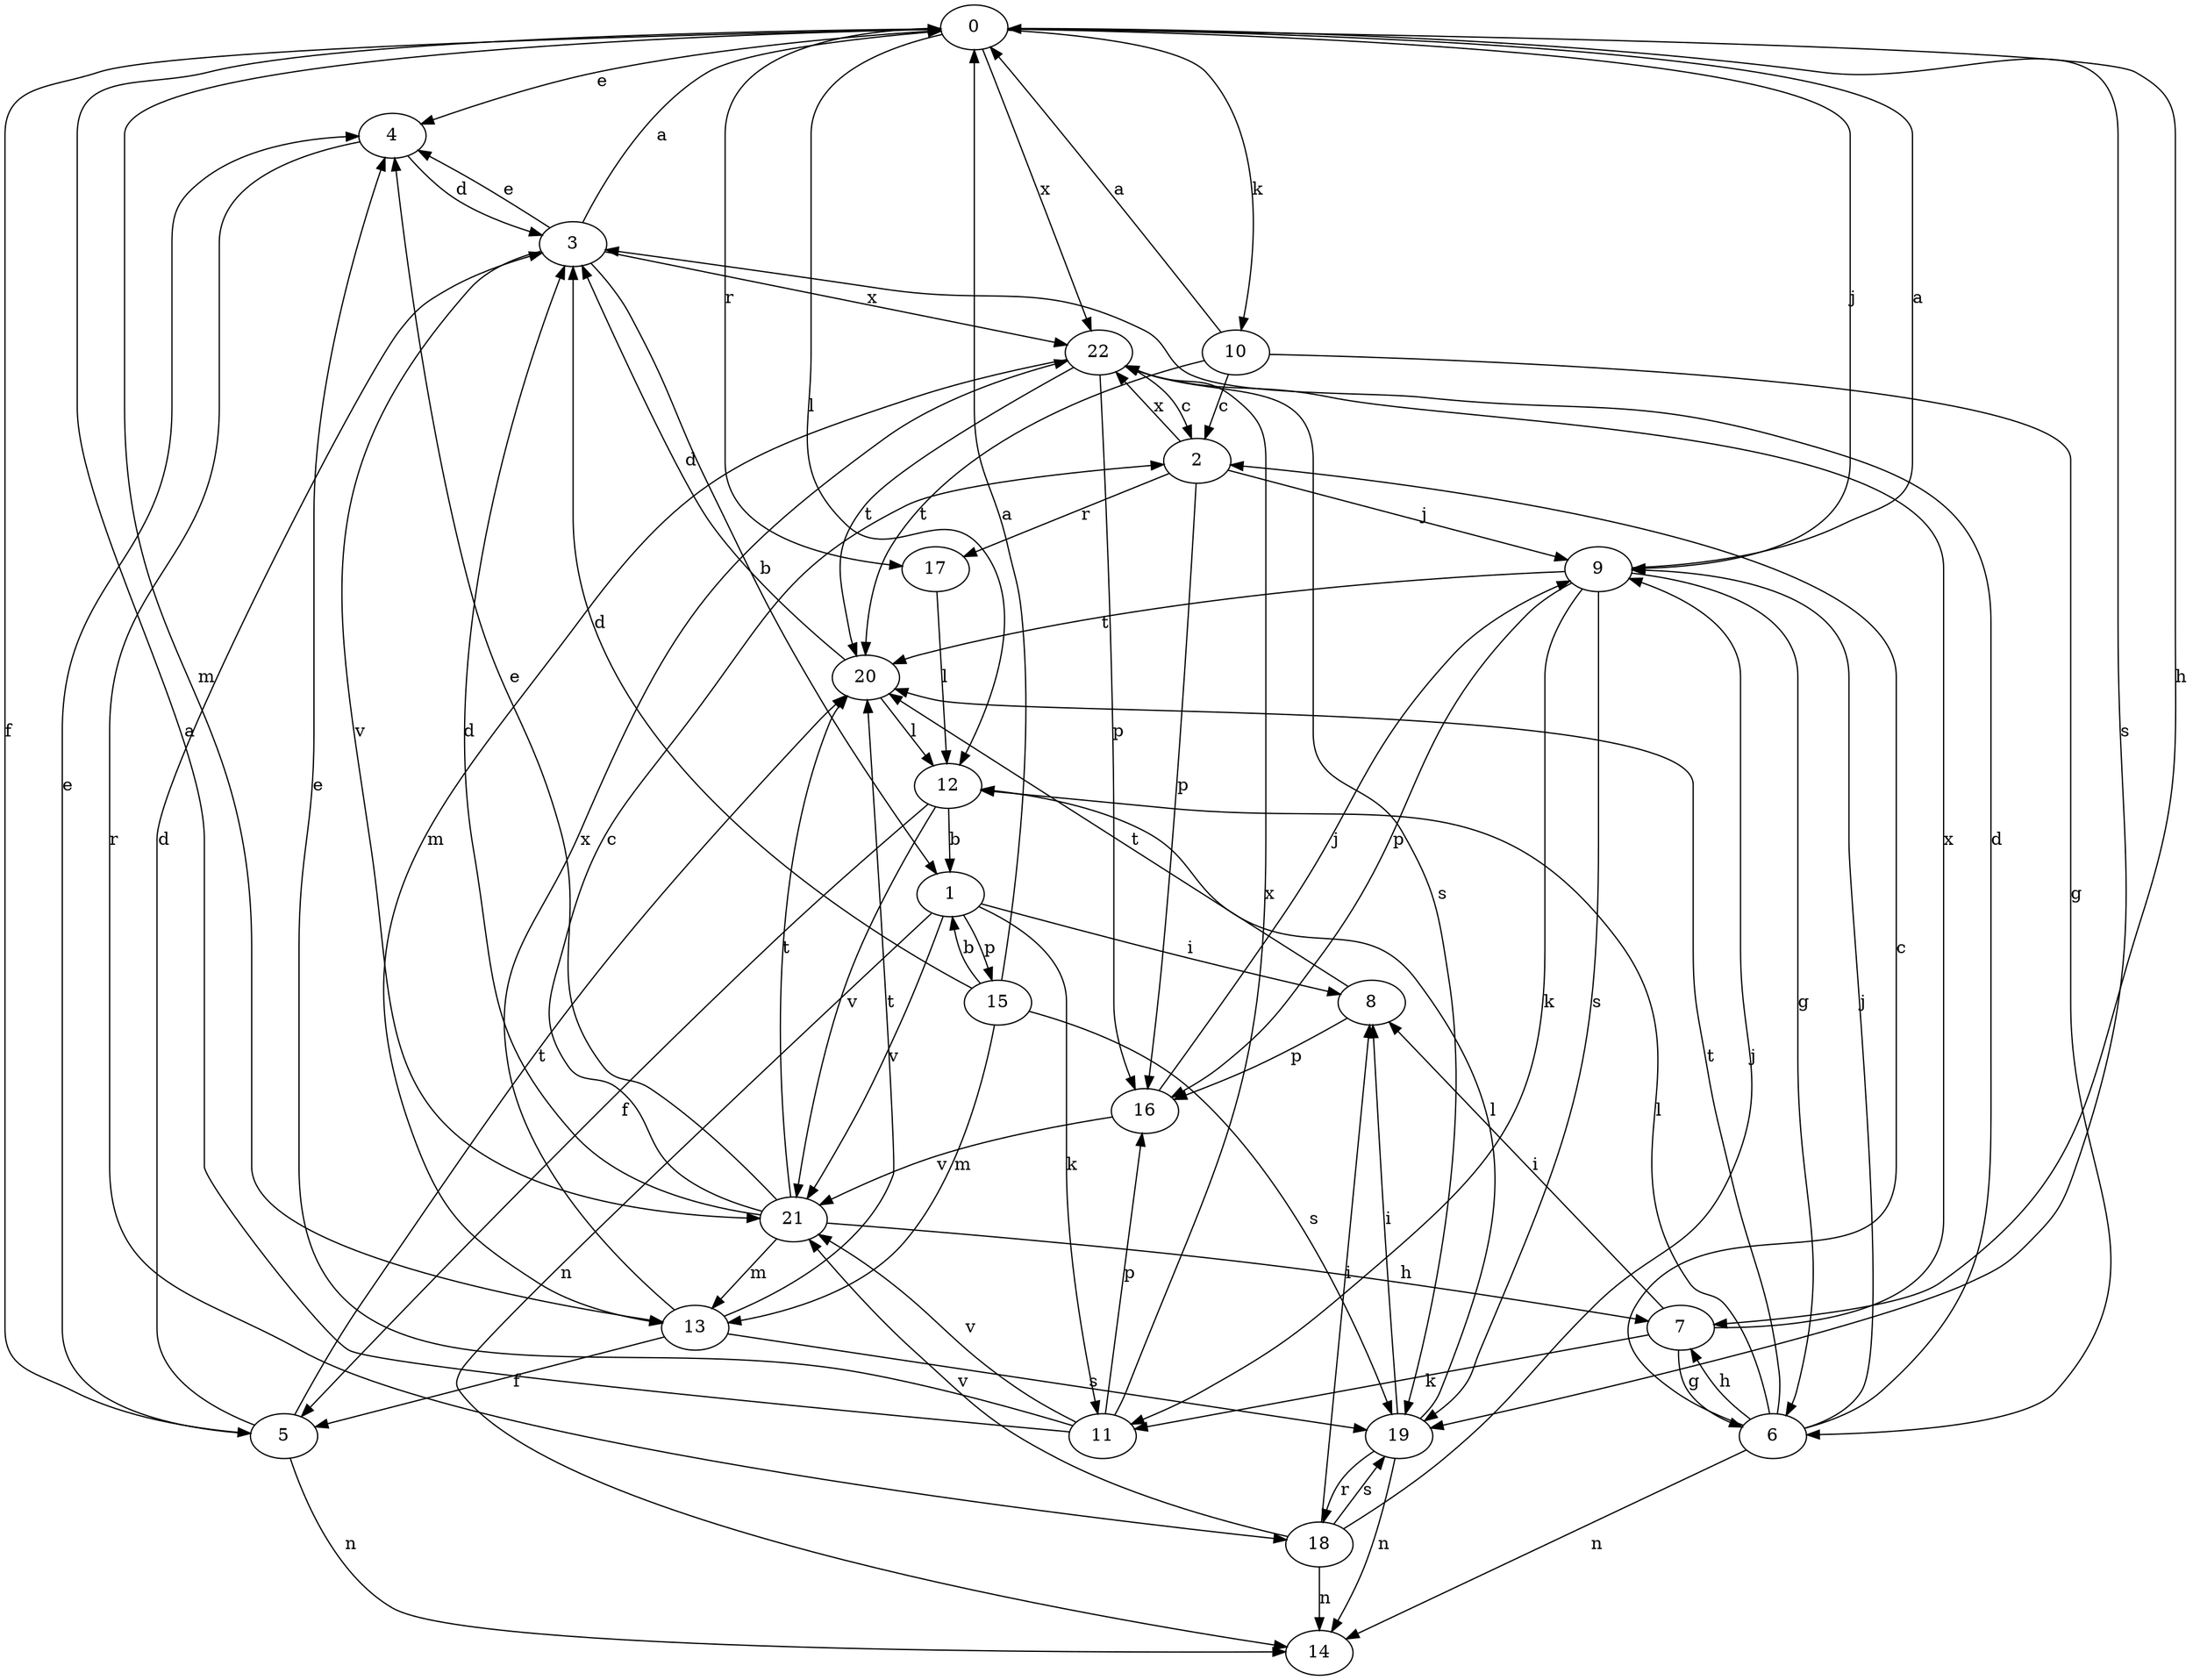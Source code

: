 strict digraph  {
0;
1;
2;
3;
4;
5;
6;
7;
8;
9;
10;
11;
12;
13;
14;
15;
16;
17;
18;
19;
20;
21;
22;
0 -> 4  [label=e];
0 -> 5  [label=f];
0 -> 7  [label=h];
0 -> 9  [label=j];
0 -> 10  [label=k];
0 -> 12  [label=l];
0 -> 13  [label=m];
0 -> 17  [label=r];
0 -> 19  [label=s];
0 -> 22  [label=x];
1 -> 8  [label=i];
1 -> 11  [label=k];
1 -> 14  [label=n];
1 -> 15  [label=p];
1 -> 21  [label=v];
2 -> 9  [label=j];
2 -> 16  [label=p];
2 -> 17  [label=r];
2 -> 22  [label=x];
3 -> 0  [label=a];
3 -> 1  [label=b];
3 -> 4  [label=e];
3 -> 21  [label=v];
3 -> 22  [label=x];
4 -> 3  [label=d];
4 -> 18  [label=r];
5 -> 3  [label=d];
5 -> 4  [label=e];
5 -> 14  [label=n];
5 -> 20  [label=t];
6 -> 2  [label=c];
6 -> 3  [label=d];
6 -> 7  [label=h];
6 -> 9  [label=j];
6 -> 12  [label=l];
6 -> 14  [label=n];
6 -> 20  [label=t];
7 -> 6  [label=g];
7 -> 8  [label=i];
7 -> 11  [label=k];
7 -> 22  [label=x];
8 -> 16  [label=p];
8 -> 20  [label=t];
9 -> 0  [label=a];
9 -> 6  [label=g];
9 -> 11  [label=k];
9 -> 16  [label=p];
9 -> 19  [label=s];
9 -> 20  [label=t];
10 -> 0  [label=a];
10 -> 2  [label=c];
10 -> 6  [label=g];
10 -> 20  [label=t];
11 -> 0  [label=a];
11 -> 4  [label=e];
11 -> 16  [label=p];
11 -> 21  [label=v];
11 -> 22  [label=x];
12 -> 1  [label=b];
12 -> 5  [label=f];
12 -> 21  [label=v];
13 -> 5  [label=f];
13 -> 19  [label=s];
13 -> 20  [label=t];
13 -> 22  [label=x];
15 -> 0  [label=a];
15 -> 1  [label=b];
15 -> 3  [label=d];
15 -> 13  [label=m];
15 -> 19  [label=s];
16 -> 9  [label=j];
16 -> 21  [label=v];
17 -> 12  [label=l];
18 -> 8  [label=i];
18 -> 9  [label=j];
18 -> 14  [label=n];
18 -> 19  [label=s];
18 -> 21  [label=v];
19 -> 8  [label=i];
19 -> 12  [label=l];
19 -> 14  [label=n];
19 -> 18  [label=r];
20 -> 3  [label=d];
20 -> 12  [label=l];
21 -> 2  [label=c];
21 -> 3  [label=d];
21 -> 4  [label=e];
21 -> 7  [label=h];
21 -> 13  [label=m];
21 -> 20  [label=t];
22 -> 2  [label=c];
22 -> 13  [label=m];
22 -> 16  [label=p];
22 -> 19  [label=s];
22 -> 20  [label=t];
}
